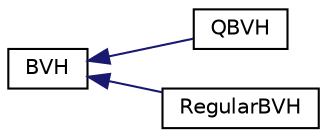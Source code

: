 digraph G
{
  edge [fontname="Helvetica",fontsize="10",labelfontname="Helvetica",labelfontsize="10"];
  node [fontname="Helvetica",fontsize="10",shape=record];
  rankdir=LR;
  Node1 [label="BVH",height=0.2,width=0.4,color="black", fillcolor="white", style="filled",URL="$de/de9/classBVH.html"];
  Node1 -> Node2 [dir=back,color="midnightblue",fontsize="10",style="solid",fontname="Helvetica"];
  Node2 [label="QBVH",height=0.2,width=0.4,color="black", fillcolor="white", style="filled",URL="$d8/deb/classQBVH.html"];
  Node1 -> Node3 [dir=back,color="midnightblue",fontsize="10",style="solid",fontname="Helvetica"];
  Node3 [label="RegularBVH",height=0.2,width=0.4,color="black", fillcolor="white", style="filled",URL="$d4/dfd/classRegularBVH.html"];
}
